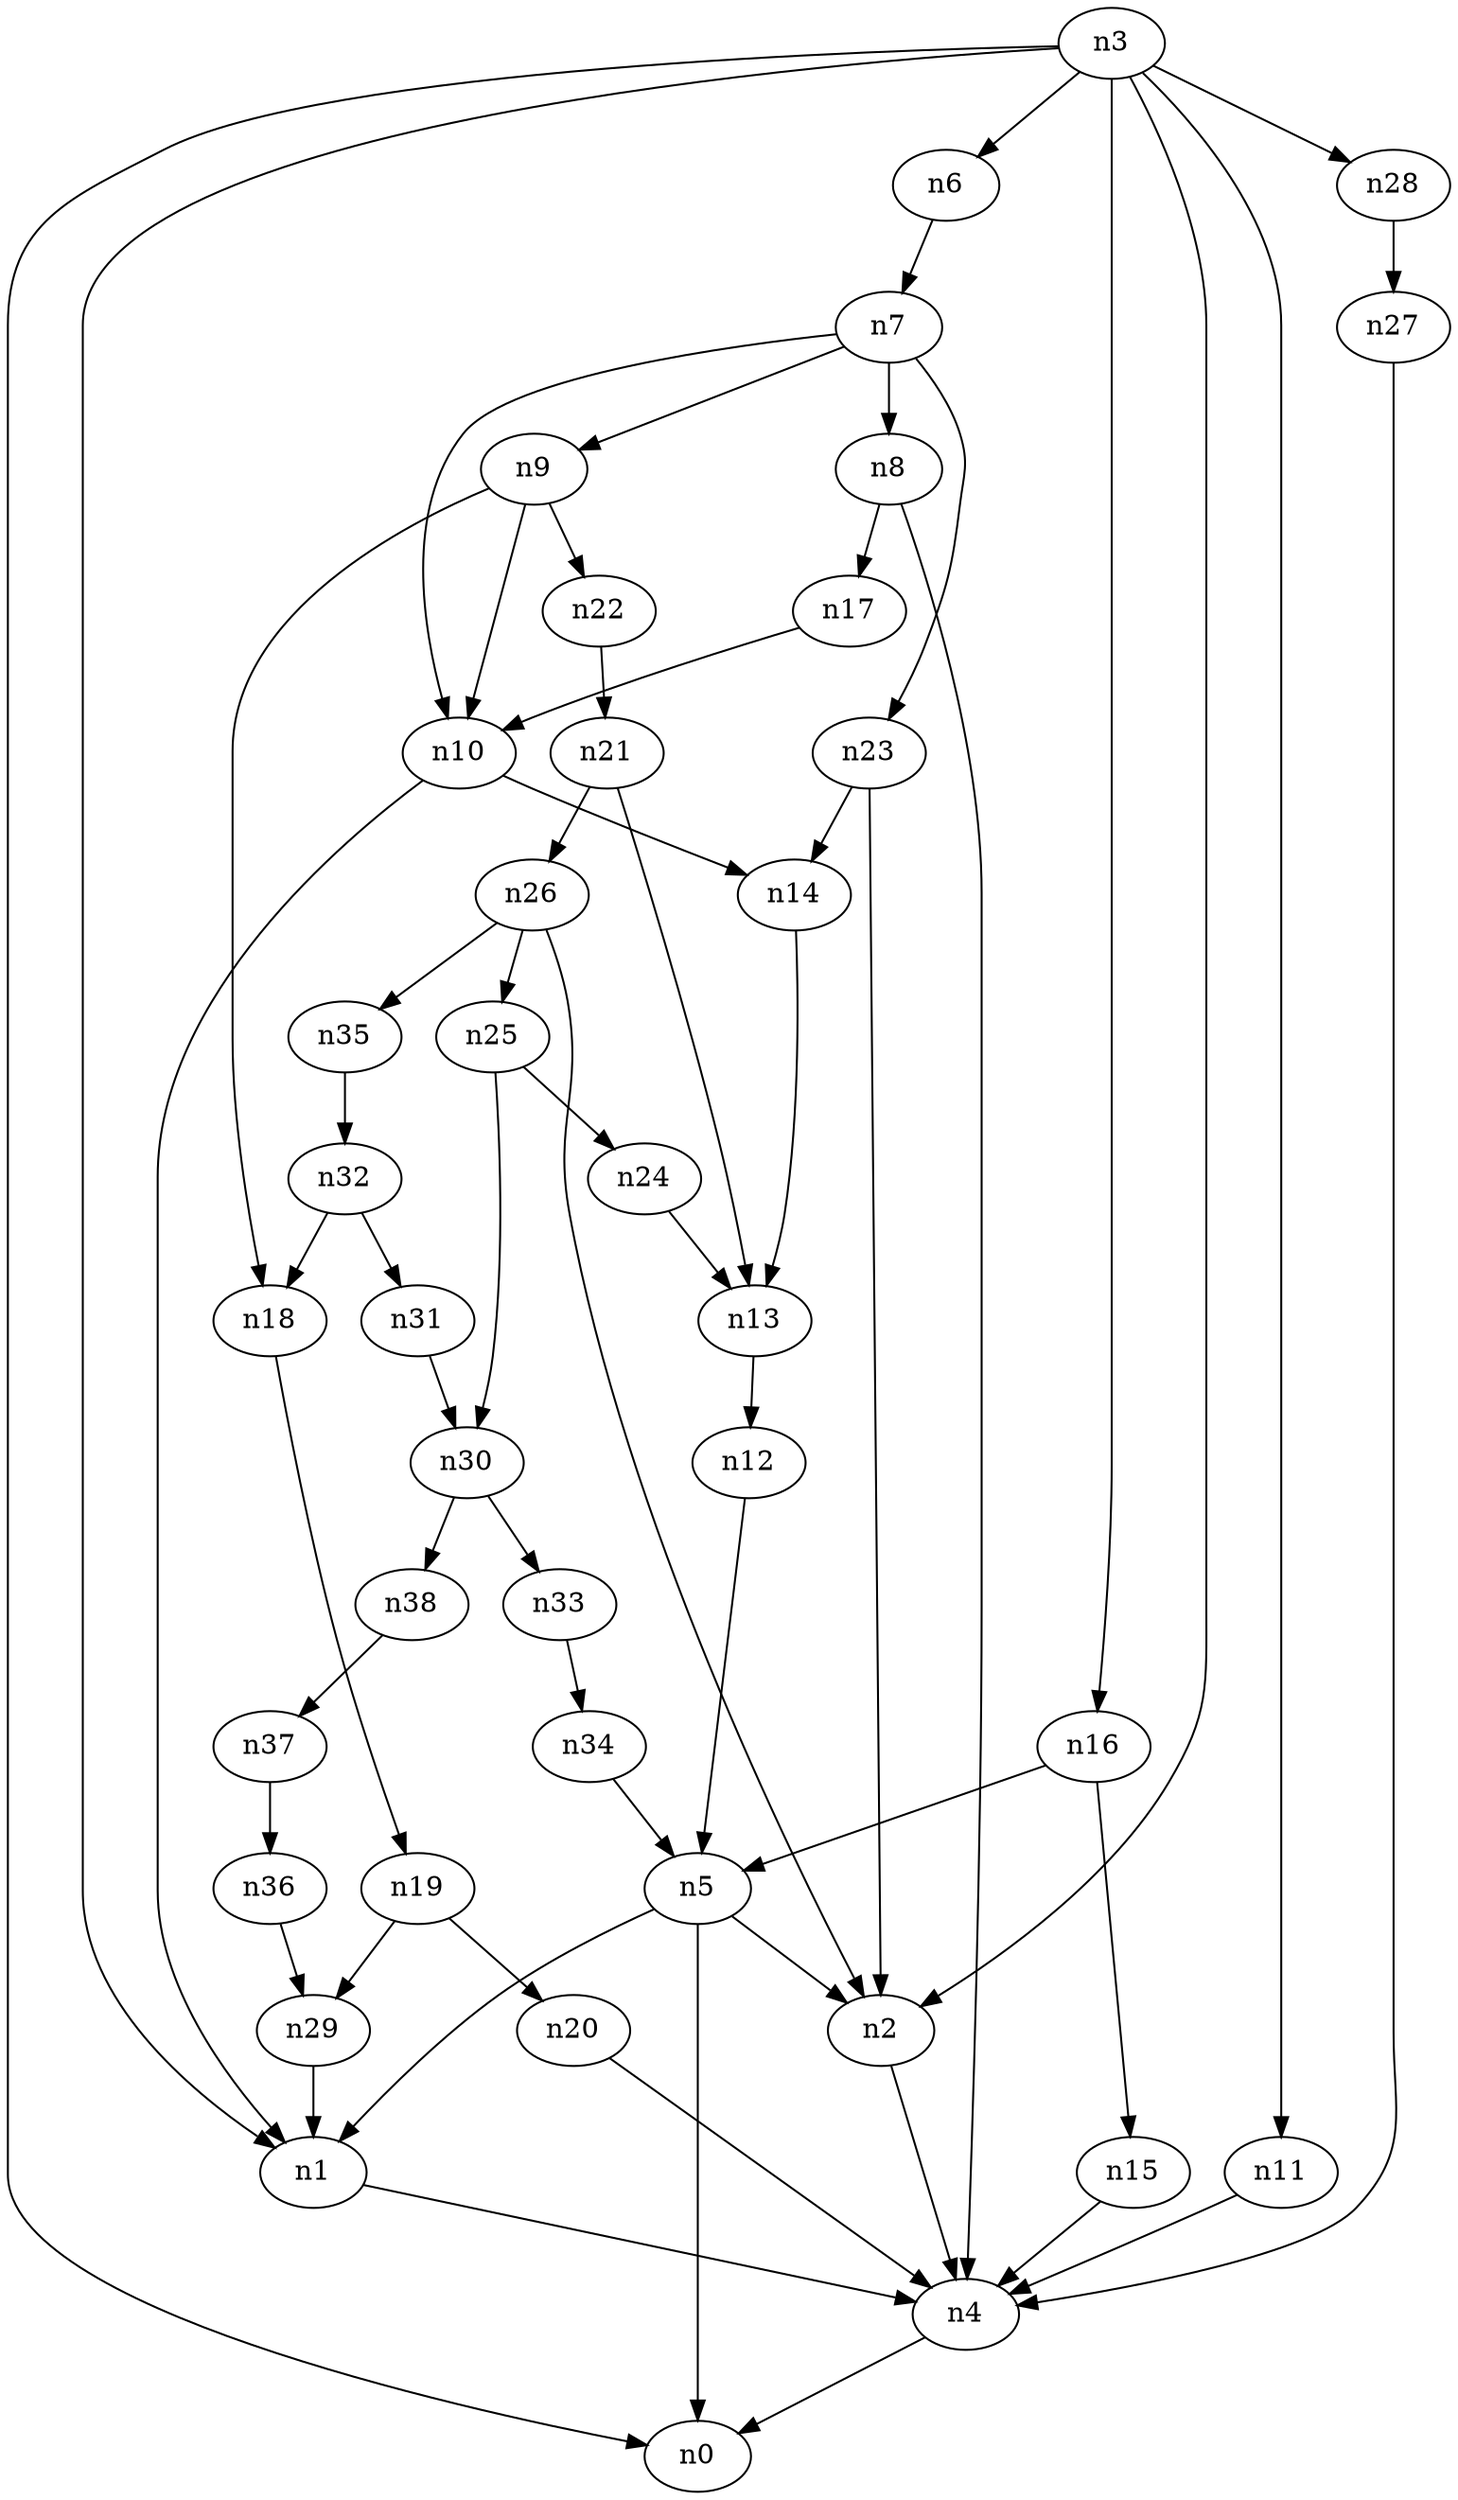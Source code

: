 digraph G {
	n1 -> n4	 [_graphml_id=e4];
	n2 -> n4	 [_graphml_id=e7];
	n3 -> n0	 [_graphml_id=e0];
	n3 -> n1	 [_graphml_id=e3];
	n3 -> n2	 [_graphml_id=e6];
	n3 -> n6	 [_graphml_id=e9];
	n3 -> n11	 [_graphml_id=e17];
	n3 -> n16	 [_graphml_id=e28];
	n3 -> n28	 [_graphml_id=e45];
	n4 -> n0	 [_graphml_id=e1];
	n5 -> n0	 [_graphml_id=e2];
	n5 -> n1	 [_graphml_id=e5];
	n5 -> n2	 [_graphml_id=e8];
	n6 -> n7	 [_graphml_id=e10];
	n7 -> n8	 [_graphml_id=e11];
	n7 -> n9	 [_graphml_id=e13];
	n7 -> n10	 [_graphml_id=e18];
	n7 -> n23	 [_graphml_id=e36];
	n8 -> n4	 [_graphml_id=e12];
	n8 -> n17	 [_graphml_id=e26];
	n9 -> n10	 [_graphml_id=e14];
	n9 -> n18	 [_graphml_id=e29];
	n9 -> n22	 [_graphml_id=e35];
	n10 -> n1	 [_graphml_id=e15];
	n10 -> n14	 [_graphml_id=e22];
	n11 -> n4	 [_graphml_id=e16];
	n12 -> n5	 [_graphml_id=e19];
	n13 -> n12	 [_graphml_id=e20];
	n14 -> n13	 [_graphml_id=e21];
	n15 -> n4	 [_graphml_id=e23];
	n16 -> n5	 [_graphml_id=e25];
	n16 -> n15	 [_graphml_id=e24];
	n17 -> n10	 [_graphml_id=e27];
	n18 -> n19	 [_graphml_id=e30];
	n19 -> n20	 [_graphml_id=e31];
	n19 -> n29	 [_graphml_id=e46];
	n20 -> n4	 [_graphml_id=e32];
	n21 -> n13	 [_graphml_id=e33];
	n21 -> n26	 [_graphml_id=e48];
	n22 -> n21	 [_graphml_id=e34];
	n23 -> n2	 [_graphml_id=e37];
	n23 -> n14	 [_graphml_id=e38];
	n24 -> n13	 [_graphml_id=e39];
	n25 -> n24	 [_graphml_id=e40];
	n25 -> n30	 [_graphml_id=e49];
	n26 -> n2	 [_graphml_id=e42];
	n26 -> n25	 [_graphml_id=e41];
	n26 -> n35	 [_graphml_id=e56];
	n27 -> n4	 [_graphml_id=e43];
	n28 -> n27	 [_graphml_id=e44];
	n29 -> n1	 [_graphml_id=e47];
	n30 -> n33	 [_graphml_id=e53];
	n30 -> n38	 [_graphml_id=e61];
	n31 -> n30	 [_graphml_id=e50];
	n32 -> n18	 [_graphml_id=e52];
	n32 -> n31	 [_graphml_id=e51];
	n33 -> n34	 [_graphml_id=e54];
	n34 -> n5	 [_graphml_id=e55];
	n35 -> n32	 [_graphml_id=e57];
	n36 -> n29	 [_graphml_id=e58];
	n37 -> n36	 [_graphml_id=e59];
	n38 -> n37	 [_graphml_id=e60];
}
